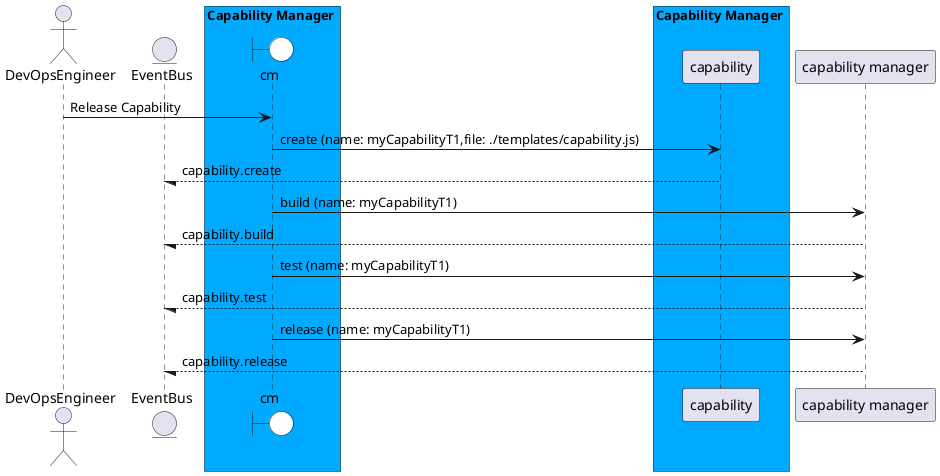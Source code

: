 @startuml

actor "DevOpsEngineer"


entity EventBus

box Capability Manager #00aaff
    boundary cm #white
end box


box Capability Manager #00aaff
            participant capability
    end box


"DevOpsEngineer" -> cm: Release Capability

    cm -> "capability": create (name: myCapabilityT1,file: ./templates/capability.js)

    "capability" --/ EventBus: capability.create

    cm -> "capability manager": build (name: myCapabilityT1)

    "capability manager" --/ EventBus: capability.build

    cm -> "capability manager": test (name: myCapabilityT1)

    "capability manager" --/ EventBus: capability.test

    cm -> "capability manager": release (name: myCapabilityT1)

    "capability manager" --/ EventBus: capability.release



@enduml
